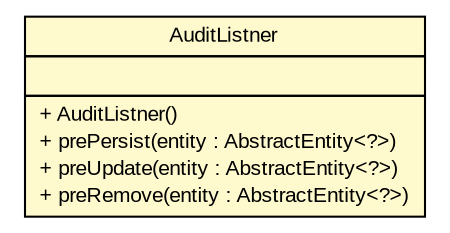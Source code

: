 #!/usr/local/bin/dot
#
# Class diagram 
# Generated by UMLGraph version R5_6 (http://www.umlgraph.org/)
#

digraph G {
	edge [fontname="arial",fontsize=10,labelfontname="arial",labelfontsize=10];
	node [fontname="arial",fontsize=10,shape=plaintext];
	nodesep=0.25;
	ranksep=0.5;
	// br.gov.to.sefaz.persistence.entity.AuditListner
	c45957 [label=<<table title="br.gov.to.sefaz.persistence.entity.AuditListner" border="0" cellborder="1" cellspacing="0" cellpadding="2" port="p" bgcolor="lemonChiffon" href="./AuditListner.html">
		<tr><td><table border="0" cellspacing="0" cellpadding="1">
<tr><td align="center" balign="center"> AuditListner </td></tr>
		</table></td></tr>
		<tr><td><table border="0" cellspacing="0" cellpadding="1">
<tr><td align="left" balign="left">  </td></tr>
		</table></td></tr>
		<tr><td><table border="0" cellspacing="0" cellpadding="1">
<tr><td align="left" balign="left"> + AuditListner() </td></tr>
<tr><td align="left" balign="left"> + prePersist(entity : AbstractEntity&lt;?&gt;) </td></tr>
<tr><td align="left" balign="left"> + preUpdate(entity : AbstractEntity&lt;?&gt;) </td></tr>
<tr><td align="left" balign="left"> + preRemove(entity : AbstractEntity&lt;?&gt;) </td></tr>
		</table></td></tr>
		</table>>, URL="./AuditListner.html", fontname="arial", fontcolor="black", fontsize=10.0];
}


